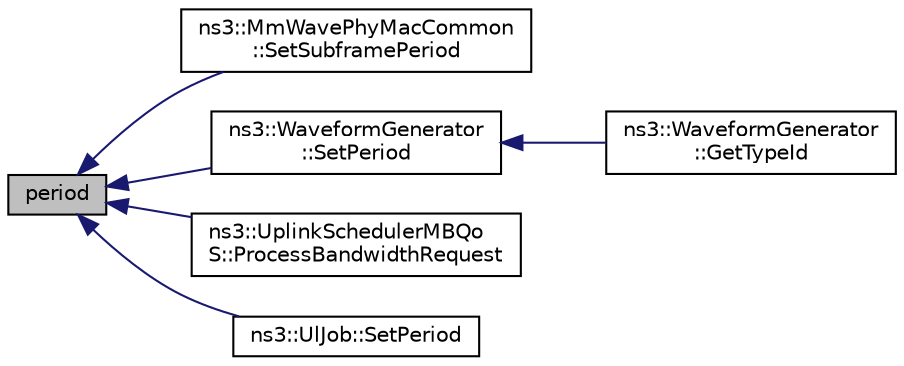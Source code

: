 digraph "period"
{
  edge [fontname="Helvetica",fontsize="10",labelfontname="Helvetica",labelfontsize="10"];
  node [fontname="Helvetica",fontsize="10",shape=record];
  rankdir="LR";
  Node1 [label="period",height=0.2,width=0.4,color="black", fillcolor="grey75", style="filled", fontcolor="black"];
  Node1 -> Node2 [dir="back",color="midnightblue",fontsize="10",style="solid"];
  Node2 [label="ns3::MmWavePhyMacCommon\l::SetSubframePeriod",height=0.2,width=0.4,color="black", fillcolor="white", style="filled",URL="$df/df4/classns3_1_1MmWavePhyMacCommon.html#a89d23f81b818b399a700ba20ab525bea"];
  Node1 -> Node3 [dir="back",color="midnightblue",fontsize="10",style="solid"];
  Node3 [label="ns3::WaveformGenerator\l::SetPeriod",height=0.2,width=0.4,color="black", fillcolor="white", style="filled",URL="$d4/dbc/classns3_1_1WaveformGenerator.html#af3dfd909dc0ba232cb44e88ea95f8675"];
  Node3 -> Node4 [dir="back",color="midnightblue",fontsize="10",style="solid"];
  Node4 [label="ns3::WaveformGenerator\l::GetTypeId",height=0.2,width=0.4,color="black", fillcolor="white", style="filled",URL="$d4/dbc/classns3_1_1WaveformGenerator.html#af0b90ec9f277ef4ea28c5a56788d6ca4",tooltip="Get the type ID. "];
  Node1 -> Node5 [dir="back",color="midnightblue",fontsize="10",style="solid"];
  Node5 [label="ns3::UplinkSchedulerMBQo\lS::ProcessBandwidthRequest",height=0.2,width=0.4,color="black", fillcolor="white", style="filled",URL="$d6/d45/classns3_1_1UplinkSchedulerMBQoS.html#a42c3d42e2972874f56b423b1c32e07b4"];
  Node1 -> Node6 [dir="back",color="midnightblue",fontsize="10",style="solid"];
  Node6 [label="ns3::UlJob::SetPeriod",height=0.2,width=0.4,color="black", fillcolor="white", style="filled",URL="$df/d56/classns3_1_1UlJob.html#a93f247ae489eaed38a2c9d475232f4a7"];
}
